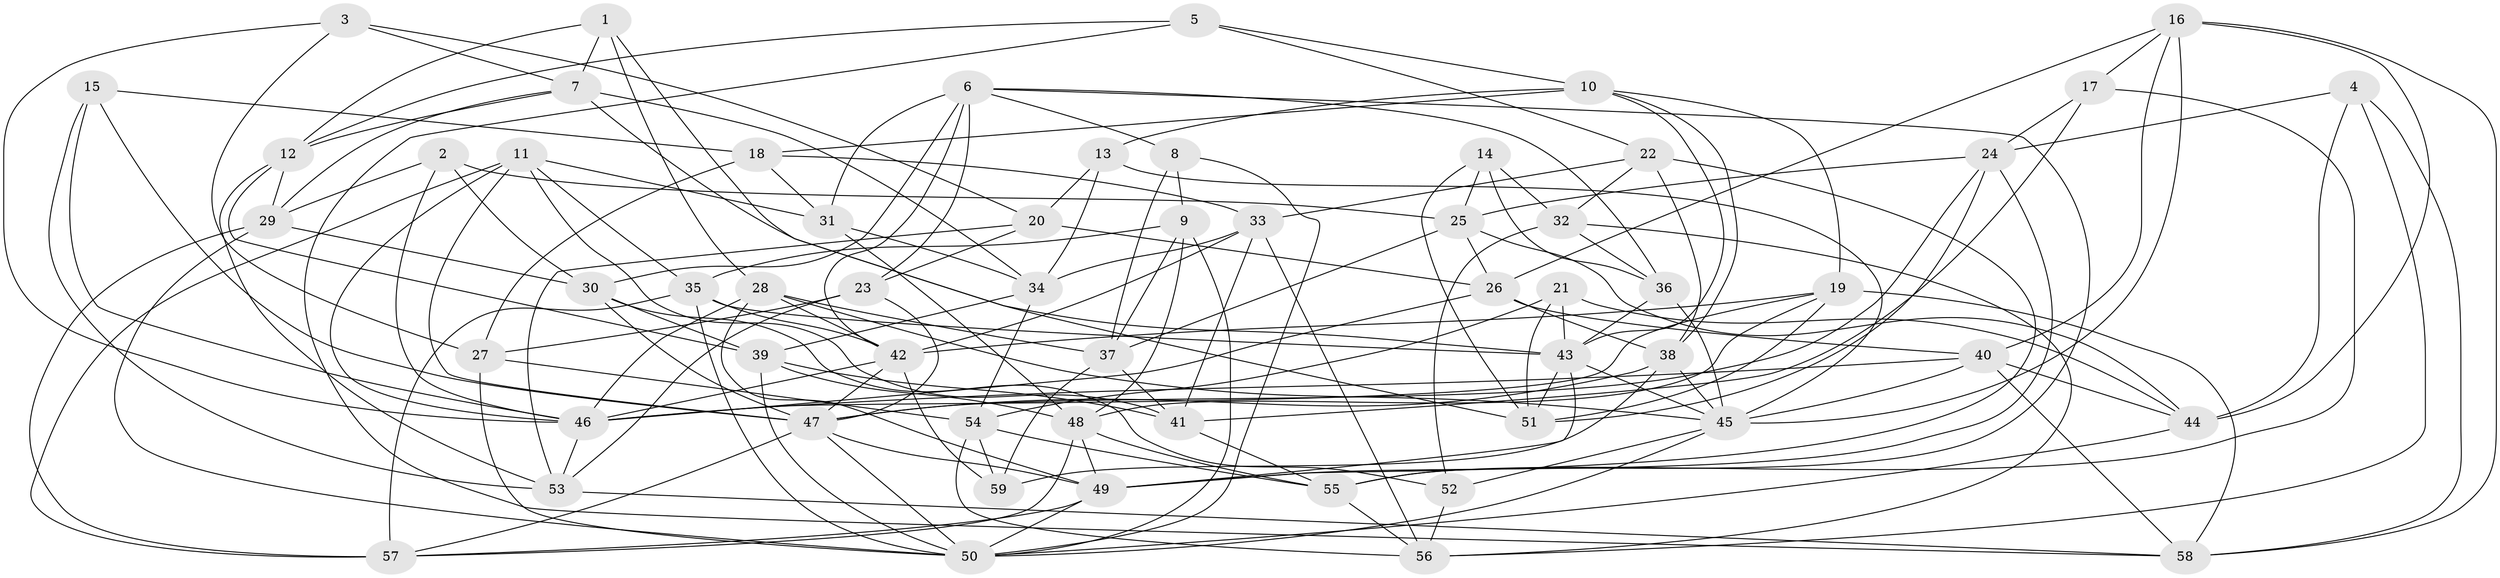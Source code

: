 // original degree distribution, {4: 1.0}
// Generated by graph-tools (version 1.1) at 2025/26/03/09/25 03:26:52]
// undirected, 59 vertices, 171 edges
graph export_dot {
graph [start="1"]
  node [color=gray90,style=filled];
  1;
  2;
  3;
  4;
  5;
  6;
  7;
  8;
  9;
  10;
  11;
  12;
  13;
  14;
  15;
  16;
  17;
  18;
  19;
  20;
  21;
  22;
  23;
  24;
  25;
  26;
  27;
  28;
  29;
  30;
  31;
  32;
  33;
  34;
  35;
  36;
  37;
  38;
  39;
  40;
  41;
  42;
  43;
  44;
  45;
  46;
  47;
  48;
  49;
  50;
  51;
  52;
  53;
  54;
  55;
  56;
  57;
  58;
  59;
  1 -- 7 [weight=1.0];
  1 -- 12 [weight=1.0];
  1 -- 28 [weight=1.0];
  1 -- 51 [weight=1.0];
  2 -- 25 [weight=1.0];
  2 -- 29 [weight=1.0];
  2 -- 30 [weight=1.0];
  2 -- 46 [weight=1.0];
  3 -- 7 [weight=1.0];
  3 -- 20 [weight=1.0];
  3 -- 27 [weight=1.0];
  3 -- 46 [weight=1.0];
  4 -- 24 [weight=1.0];
  4 -- 44 [weight=1.0];
  4 -- 56 [weight=1.0];
  4 -- 58 [weight=1.0];
  5 -- 10 [weight=1.0];
  5 -- 12 [weight=1.0];
  5 -- 22 [weight=1.0];
  5 -- 58 [weight=1.0];
  6 -- 8 [weight=1.0];
  6 -- 23 [weight=1.0];
  6 -- 30 [weight=1.0];
  6 -- 31 [weight=2.0];
  6 -- 36 [weight=1.0];
  6 -- 42 [weight=1.0];
  6 -- 55 [weight=1.0];
  7 -- 12 [weight=1.0];
  7 -- 29 [weight=1.0];
  7 -- 34 [weight=1.0];
  7 -- 43 [weight=1.0];
  8 -- 9 [weight=1.0];
  8 -- 37 [weight=1.0];
  8 -- 50 [weight=1.0];
  9 -- 35 [weight=1.0];
  9 -- 37 [weight=1.0];
  9 -- 48 [weight=2.0];
  9 -- 50 [weight=1.0];
  10 -- 13 [weight=1.0];
  10 -- 18 [weight=1.0];
  10 -- 19 [weight=1.0];
  10 -- 38 [weight=1.0];
  10 -- 43 [weight=1.0];
  11 -- 31 [weight=1.0];
  11 -- 35 [weight=1.0];
  11 -- 41 [weight=1.0];
  11 -- 46 [weight=1.0];
  11 -- 47 [weight=1.0];
  11 -- 57 [weight=1.0];
  12 -- 29 [weight=1.0];
  12 -- 39 [weight=1.0];
  12 -- 53 [weight=1.0];
  13 -- 20 [weight=1.0];
  13 -- 34 [weight=1.0];
  13 -- 45 [weight=1.0];
  14 -- 25 [weight=1.0];
  14 -- 32 [weight=1.0];
  14 -- 36 [weight=1.0];
  14 -- 51 [weight=1.0];
  15 -- 18 [weight=1.0];
  15 -- 46 [weight=1.0];
  15 -- 47 [weight=1.0];
  15 -- 53 [weight=1.0];
  16 -- 17 [weight=1.0];
  16 -- 26 [weight=1.0];
  16 -- 40 [weight=1.0];
  16 -- 44 [weight=1.0];
  16 -- 45 [weight=1.0];
  16 -- 58 [weight=1.0];
  17 -- 24 [weight=1.0];
  17 -- 41 [weight=1.0];
  17 -- 55 [weight=1.0];
  18 -- 27 [weight=2.0];
  18 -- 31 [weight=1.0];
  18 -- 33 [weight=1.0];
  19 -- 42 [weight=1.0];
  19 -- 46 [weight=1.0];
  19 -- 48 [weight=1.0];
  19 -- 51 [weight=1.0];
  19 -- 58 [weight=1.0];
  20 -- 23 [weight=2.0];
  20 -- 26 [weight=1.0];
  20 -- 53 [weight=1.0];
  21 -- 43 [weight=1.0];
  21 -- 44 [weight=1.0];
  21 -- 51 [weight=1.0];
  21 -- 54 [weight=1.0];
  22 -- 32 [weight=2.0];
  22 -- 33 [weight=1.0];
  22 -- 38 [weight=1.0];
  22 -- 49 [weight=1.0];
  23 -- 27 [weight=1.0];
  23 -- 47 [weight=1.0];
  23 -- 53 [weight=1.0];
  24 -- 25 [weight=1.0];
  24 -- 47 [weight=1.0];
  24 -- 49 [weight=1.0];
  24 -- 51 [weight=1.0];
  25 -- 26 [weight=1.0];
  25 -- 37 [weight=1.0];
  25 -- 44 [weight=1.0];
  26 -- 38 [weight=1.0];
  26 -- 40 [weight=1.0];
  26 -- 46 [weight=1.0];
  27 -- 50 [weight=1.0];
  27 -- 54 [weight=1.0];
  28 -- 37 [weight=1.0];
  28 -- 42 [weight=1.0];
  28 -- 45 [weight=1.0];
  28 -- 46 [weight=1.0];
  28 -- 49 [weight=1.0];
  29 -- 30 [weight=1.0];
  29 -- 50 [weight=1.0];
  29 -- 57 [weight=1.0];
  30 -- 39 [weight=1.0];
  30 -- 47 [weight=1.0];
  30 -- 52 [weight=1.0];
  31 -- 34 [weight=1.0];
  31 -- 48 [weight=1.0];
  32 -- 36 [weight=1.0];
  32 -- 52 [weight=1.0];
  32 -- 56 [weight=1.0];
  33 -- 34 [weight=1.0];
  33 -- 41 [weight=1.0];
  33 -- 42 [weight=1.0];
  33 -- 56 [weight=1.0];
  34 -- 39 [weight=1.0];
  34 -- 54 [weight=1.0];
  35 -- 42 [weight=1.0];
  35 -- 43 [weight=1.0];
  35 -- 50 [weight=1.0];
  35 -- 57 [weight=1.0];
  36 -- 43 [weight=1.0];
  36 -- 45 [weight=2.0];
  37 -- 41 [weight=1.0];
  37 -- 59 [weight=1.0];
  38 -- 45 [weight=1.0];
  38 -- 47 [weight=1.0];
  38 -- 59 [weight=1.0];
  39 -- 41 [weight=1.0];
  39 -- 48 [weight=1.0];
  39 -- 50 [weight=1.0];
  40 -- 44 [weight=1.0];
  40 -- 45 [weight=1.0];
  40 -- 46 [weight=1.0];
  40 -- 58 [weight=1.0];
  41 -- 55 [weight=1.0];
  42 -- 46 [weight=1.0];
  42 -- 47 [weight=1.0];
  42 -- 59 [weight=1.0];
  43 -- 45 [weight=1.0];
  43 -- 49 [weight=1.0];
  43 -- 51 [weight=1.0];
  44 -- 50 [weight=1.0];
  45 -- 50 [weight=1.0];
  45 -- 52 [weight=1.0];
  46 -- 53 [weight=1.0];
  47 -- 49 [weight=1.0];
  47 -- 50 [weight=1.0];
  47 -- 57 [weight=1.0];
  48 -- 49 [weight=1.0];
  48 -- 55 [weight=1.0];
  48 -- 57 [weight=1.0];
  49 -- 50 [weight=1.0];
  49 -- 57 [weight=1.0];
  52 -- 56 [weight=1.0];
  53 -- 58 [weight=1.0];
  54 -- 55 [weight=1.0];
  54 -- 56 [weight=1.0];
  54 -- 59 [weight=1.0];
  55 -- 56 [weight=1.0];
}
